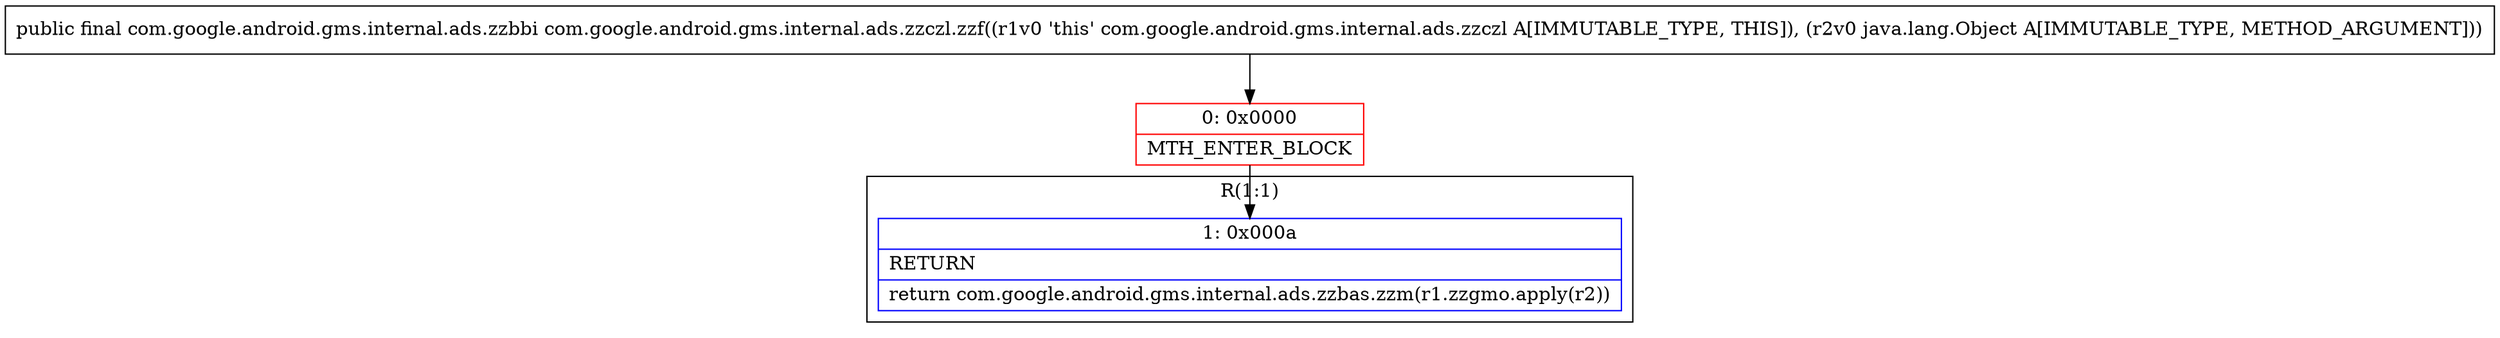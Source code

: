 digraph "CFG forcom.google.android.gms.internal.ads.zzczl.zzf(Ljava\/lang\/Object;)Lcom\/google\/android\/gms\/internal\/ads\/zzbbi;" {
subgraph cluster_Region_1353609346 {
label = "R(1:1)";
node [shape=record,color=blue];
Node_1 [shape=record,label="{1\:\ 0x000a|RETURN\l|return com.google.android.gms.internal.ads.zzbas.zzm(r1.zzgmo.apply(r2))\l}"];
}
Node_0 [shape=record,color=red,label="{0\:\ 0x0000|MTH_ENTER_BLOCK\l}"];
MethodNode[shape=record,label="{public final com.google.android.gms.internal.ads.zzbbi com.google.android.gms.internal.ads.zzczl.zzf((r1v0 'this' com.google.android.gms.internal.ads.zzczl A[IMMUTABLE_TYPE, THIS]), (r2v0 java.lang.Object A[IMMUTABLE_TYPE, METHOD_ARGUMENT])) }"];
MethodNode -> Node_0;
Node_0 -> Node_1;
}

